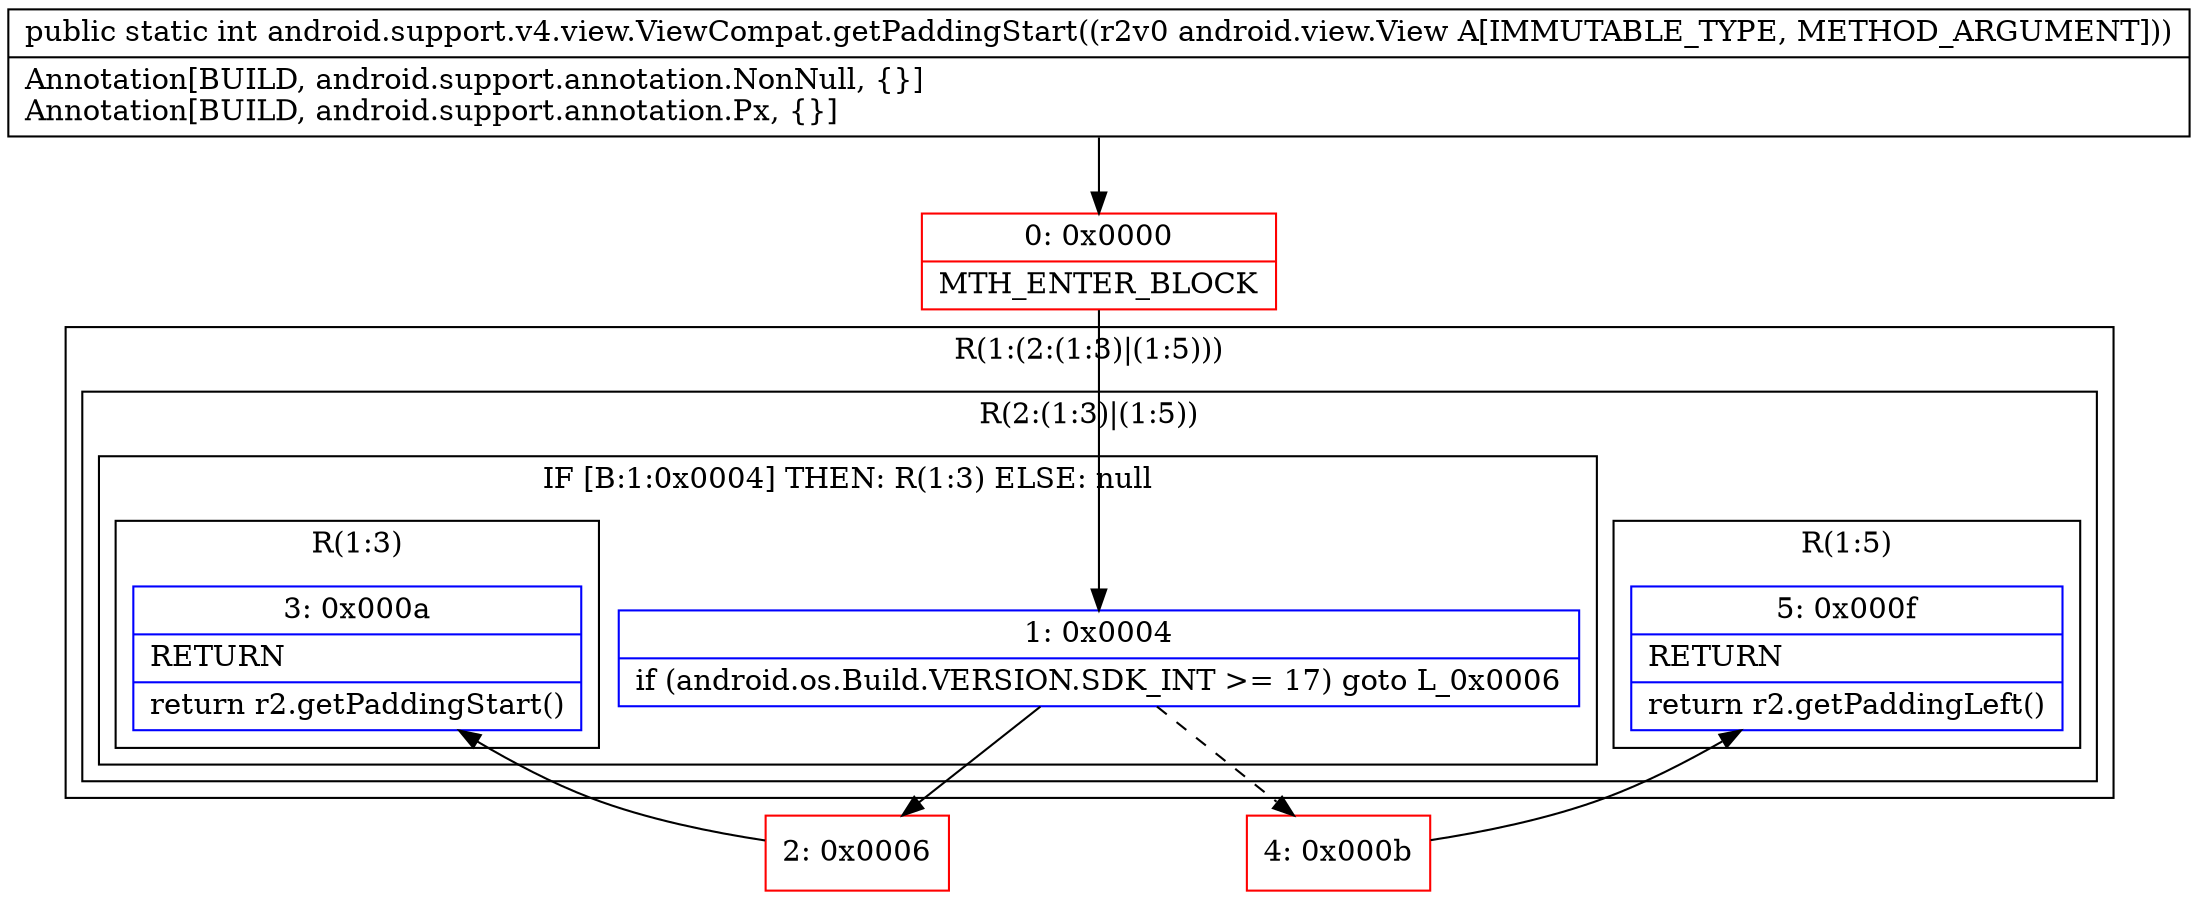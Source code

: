 digraph "CFG forandroid.support.v4.view.ViewCompat.getPaddingStart(Landroid\/view\/View;)I" {
subgraph cluster_Region_826922097 {
label = "R(1:(2:(1:3)|(1:5)))";
node [shape=record,color=blue];
subgraph cluster_Region_1836342501 {
label = "R(2:(1:3)|(1:5))";
node [shape=record,color=blue];
subgraph cluster_IfRegion_1307921672 {
label = "IF [B:1:0x0004] THEN: R(1:3) ELSE: null";
node [shape=record,color=blue];
Node_1 [shape=record,label="{1\:\ 0x0004|if (android.os.Build.VERSION.SDK_INT \>= 17) goto L_0x0006\l}"];
subgraph cluster_Region_459524045 {
label = "R(1:3)";
node [shape=record,color=blue];
Node_3 [shape=record,label="{3\:\ 0x000a|RETURN\l|return r2.getPaddingStart()\l}"];
}
}
subgraph cluster_Region_1693872780 {
label = "R(1:5)";
node [shape=record,color=blue];
Node_5 [shape=record,label="{5\:\ 0x000f|RETURN\l|return r2.getPaddingLeft()\l}"];
}
}
}
Node_0 [shape=record,color=red,label="{0\:\ 0x0000|MTH_ENTER_BLOCK\l}"];
Node_2 [shape=record,color=red,label="{2\:\ 0x0006}"];
Node_4 [shape=record,color=red,label="{4\:\ 0x000b}"];
MethodNode[shape=record,label="{public static int android.support.v4.view.ViewCompat.getPaddingStart((r2v0 android.view.View A[IMMUTABLE_TYPE, METHOD_ARGUMENT]))  | Annotation[BUILD, android.support.annotation.NonNull, \{\}]\lAnnotation[BUILD, android.support.annotation.Px, \{\}]\l}"];
MethodNode -> Node_0;
Node_1 -> Node_2;
Node_1 -> Node_4[style=dashed];
Node_0 -> Node_1;
Node_2 -> Node_3;
Node_4 -> Node_5;
}

